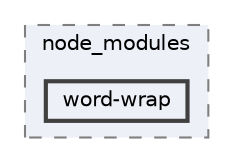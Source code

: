 digraph "pkiclassroomrescheduler/src/main/frontend/node_modules/word-wrap"
{
 // LATEX_PDF_SIZE
  bgcolor="transparent";
  edge [fontname=Helvetica,fontsize=10,labelfontname=Helvetica,labelfontsize=10];
  node [fontname=Helvetica,fontsize=10,shape=box,height=0.2,width=0.4];
  compound=true
  subgraph clusterdir_72953eda66ccb3a2722c28e1c3e6c23b {
    graph [ bgcolor="#edf0f7", pencolor="grey50", label="node_modules", fontname=Helvetica,fontsize=10 style="filled,dashed", URL="dir_72953eda66ccb3a2722c28e1c3e6c23b.html",tooltip=""]
  dir_271705485fec28ba38176dc3a53aa74f [label="word-wrap", fillcolor="#edf0f7", color="grey25", style="filled,bold", URL="dir_271705485fec28ba38176dc3a53aa74f.html",tooltip=""];
  }
}
